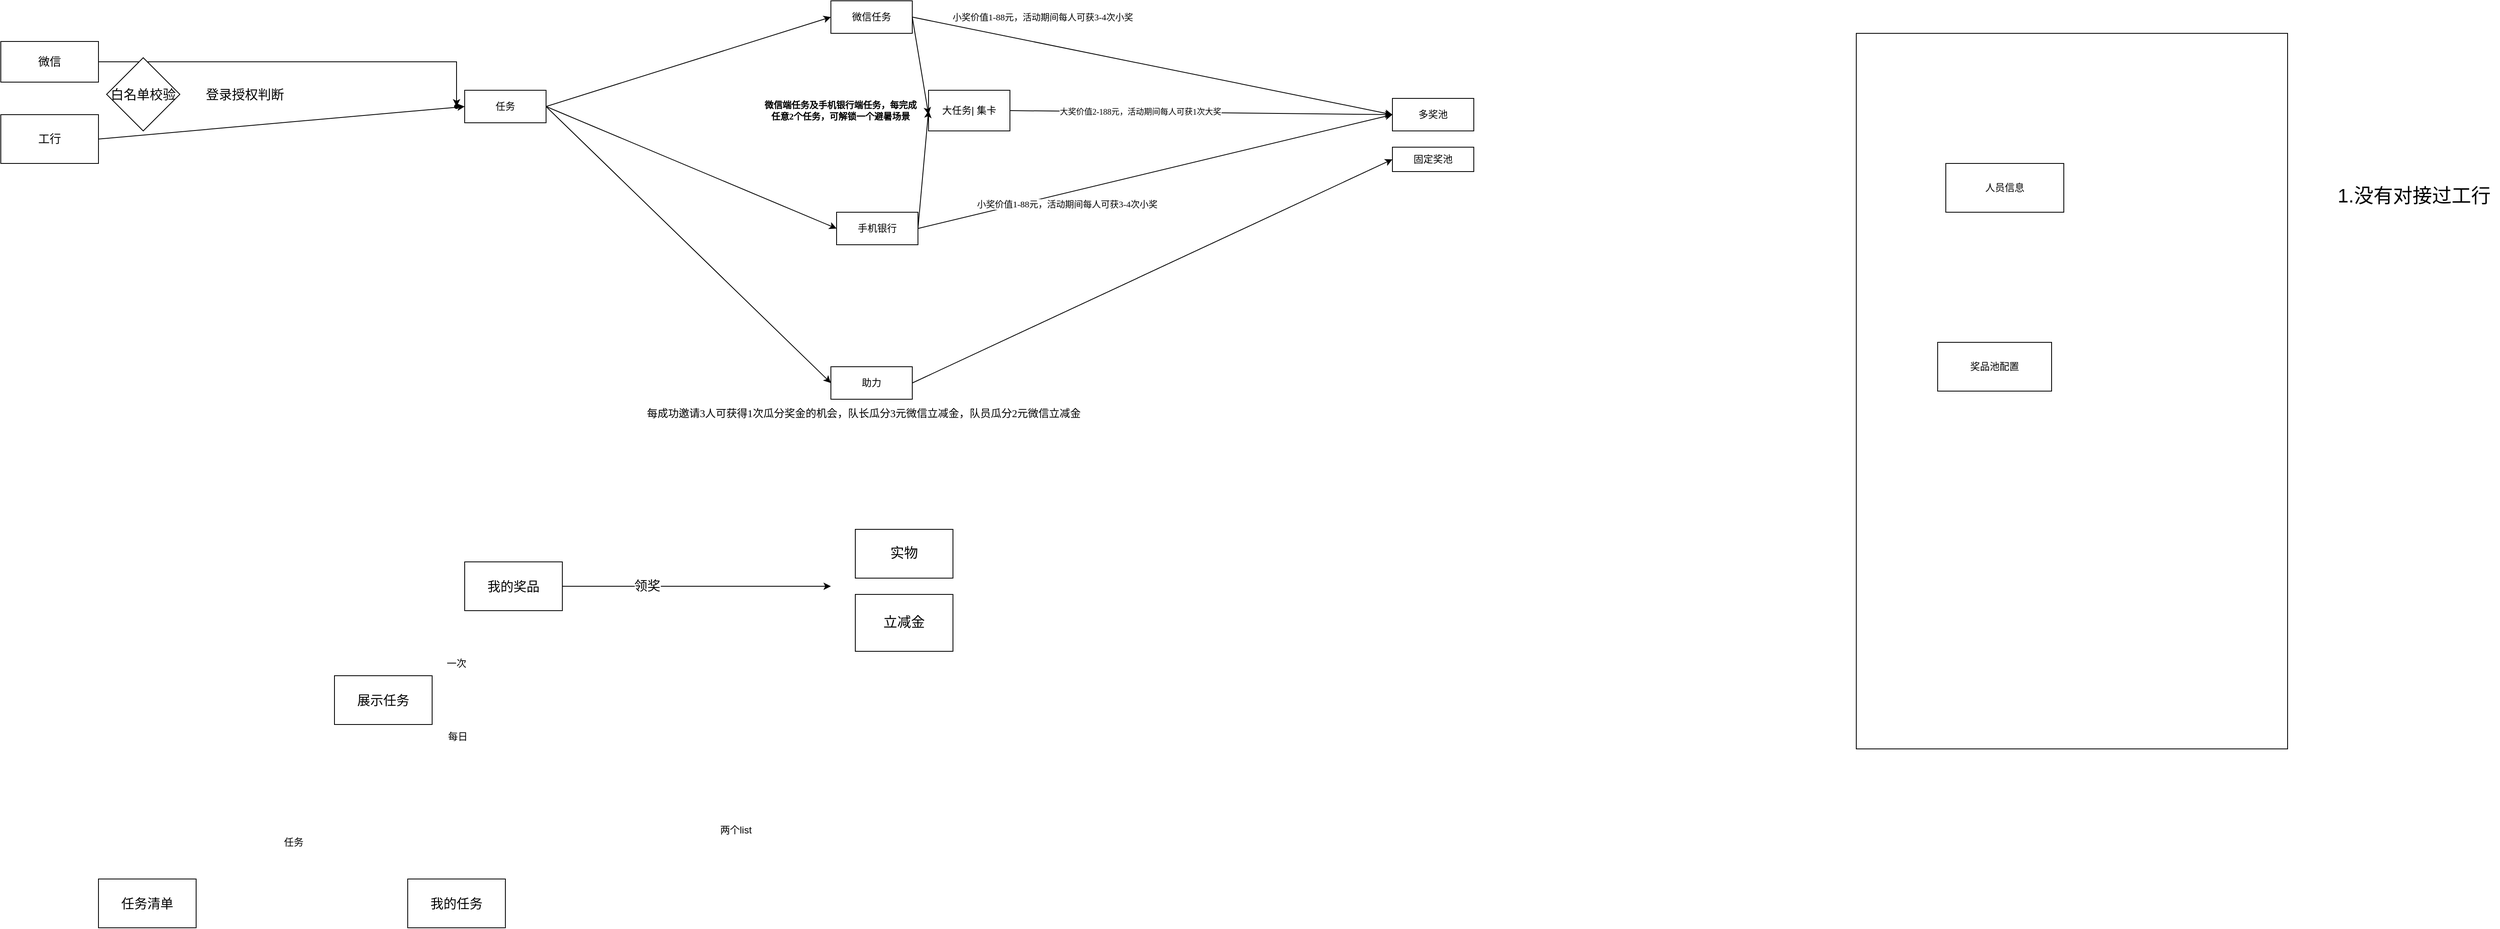 <mxfile version="20.2.8" type="device"><diagram id="QtMX41afcN-MhoVhEo2v" name="第 1 页"><mxGraphModel dx="3076" dy="875" grid="1" gridSize="10" guides="1" tooltips="1" connect="1" arrows="1" fold="1" page="1" pageScale="1" pageWidth="827" pageHeight="1169" math="0" shadow="0"><root><mxCell id="0"/><mxCell id="1" parent="0"/><mxCell id="3W-9vqiFxLhaOtcyN3rz-25" value="" style="rounded=0;whiteSpace=wrap;html=1;" parent="1" vertex="1"><mxGeometry x="740" y="100" width="530" height="880" as="geometry"/></mxCell><mxCell id="3W-9vqiFxLhaOtcyN3rz-2" value="助力" style="rounded=0;whiteSpace=wrap;html=1;" parent="1" vertex="1"><mxGeometry x="-520" y="510" width="100" height="40" as="geometry"/></mxCell><mxCell id="3W-9vqiFxLhaOtcyN3rz-3" value="任务" style="rounded=0;whiteSpace=wrap;html=1;" parent="1" vertex="1"><mxGeometry x="-970" y="170" width="100" height="40" as="geometry"/></mxCell><mxCell id="3W-9vqiFxLhaOtcyN3rz-5" value="微信任务" style="rounded=0;whiteSpace=wrap;html=1;" parent="1" vertex="1"><mxGeometry x="-520" y="60" width="100" height="40" as="geometry"/></mxCell><mxCell id="3W-9vqiFxLhaOtcyN3rz-6" value="手机银行" style="rounded=0;whiteSpace=wrap;html=1;" parent="1" vertex="1"><mxGeometry x="-513" y="320" width="100" height="40" as="geometry"/></mxCell><mxCell id="3W-9vqiFxLhaOtcyN3rz-9" value="奖品池配置" style="rounded=0;whiteSpace=wrap;html=1;" parent="1" vertex="1"><mxGeometry x="840" y="480" width="140" height="60" as="geometry"/></mxCell><mxCell id="3W-9vqiFxLhaOtcyN3rz-12" value="大任务| 集卡" style="rounded=0;whiteSpace=wrap;html=1;" parent="1" vertex="1"><mxGeometry x="-400" y="170" width="100" height="50" as="geometry"/></mxCell><mxCell id="3W-9vqiFxLhaOtcyN3rz-16" value="固定奖池" style="rounded=0;whiteSpace=wrap;html=1;" parent="1" vertex="1"><mxGeometry x="170" y="240" width="100" height="30" as="geometry"/></mxCell><mxCell id="3W-9vqiFxLhaOtcyN3rz-17" value="多奖池" style="rounded=0;whiteSpace=wrap;html=1;" parent="1" vertex="1"><mxGeometry x="170" y="180" width="100" height="40" as="geometry"/></mxCell><mxCell id="3W-9vqiFxLhaOtcyN3rz-24" value="人员信息" style="rounded=0;whiteSpace=wrap;html=1;" parent="1" vertex="1"><mxGeometry x="850" y="260" width="145" height="60" as="geometry"/></mxCell><mxCell id="3W-9vqiFxLhaOtcyN3rz-26" value="&lt;font style=&quot;font-size: 24px;&quot;&gt;1.没有对接过工行&lt;/font&gt;" style="text;html=1;align=center;verticalAlign=middle;resizable=0;points=[];autosize=1;strokeColor=none;fillColor=none;" parent="1" vertex="1"><mxGeometry x="1320" y="280" width="210" height="40" as="geometry"/></mxCell><mxCell id="3W-9vqiFxLhaOtcyN3rz-30" value="" style="endArrow=classic;html=1;rounded=0;fontSize=24;exitX=1;exitY=0.5;exitDx=0;exitDy=0;entryX=0;entryY=0.5;entryDx=0;entryDy=0;" parent="1" source="3W-9vqiFxLhaOtcyN3rz-3" target="3W-9vqiFxLhaOtcyN3rz-5" edge="1"><mxGeometry width="50" height="50" relative="1" as="geometry"><mxPoint x="-540" y="260" as="sourcePoint"/><mxPoint x="-350" y="100" as="targetPoint"/></mxGeometry></mxCell><mxCell id="3W-9vqiFxLhaOtcyN3rz-33" value="" style="endArrow=classic;html=1;rounded=0;fontSize=24;exitX=1;exitY=0.5;exitDx=0;exitDy=0;entryX=0;entryY=0.5;entryDx=0;entryDy=0;" parent="1" source="3W-9vqiFxLhaOtcyN3rz-3" target="3W-9vqiFxLhaOtcyN3rz-6" edge="1"><mxGeometry width="50" height="50" relative="1" as="geometry"><mxPoint x="-840" y="270" as="sourcePoint"/><mxPoint x="-340" y="110" as="targetPoint"/></mxGeometry></mxCell><mxCell id="3W-9vqiFxLhaOtcyN3rz-35" value="" style="endArrow=classic;html=1;rounded=0;fontSize=24;entryX=0;entryY=0.5;entryDx=0;entryDy=0;exitX=1;exitY=0.5;exitDx=0;exitDy=0;" parent="1" source="3W-9vqiFxLhaOtcyN3rz-3" target="3W-9vqiFxLhaOtcyN3rz-2" edge="1"><mxGeometry width="50" height="50" relative="1" as="geometry"><mxPoint x="-840" y="270" as="sourcePoint"/><mxPoint x="-340" y="200" as="targetPoint"/></mxGeometry></mxCell><mxCell id="3W-9vqiFxLhaOtcyN3rz-44" value="" style="endArrow=classic;html=1;rounded=0;fontSize=11;exitX=1;exitY=0.5;exitDx=0;exitDy=0;entryX=0;entryY=0.5;entryDx=0;entryDy=0;" parent="1" source="3W-9vqiFxLhaOtcyN3rz-5" target="3W-9vqiFxLhaOtcyN3rz-17" edge="1"><mxGeometry relative="1" as="geometry"><mxPoint x="-20" y="160.0" as="sourcePoint"/><mxPoint x="300" y="220" as="targetPoint"/></mxGeometry></mxCell><mxCell id="3W-9vqiFxLhaOtcyN3rz-45" value="&lt;font style=&quot;font-family: 微软雅黑;&quot; face=&quot;微软雅黑&quot;&gt;小奖价值&lt;/font&gt;&lt;font style=&quot;font-family: 微软雅黑;&quot; face=&quot;微软雅黑&quot;&gt;1-88元，活动期间每人可获3-4次小奖&lt;/font&gt;" style="edgeLabel;resizable=0;html=1;align=center;verticalAlign=middle;fontSize=11;" parent="3W-9vqiFxLhaOtcyN3rz-44" connectable="0" vertex="1"><mxGeometry relative="1" as="geometry"><mxPoint x="-135" y="-60" as="offset"/></mxGeometry></mxCell><mxCell id="3W-9vqiFxLhaOtcyN3rz-48" value="" style="endArrow=classic;html=1;rounded=0;fontSize=11;exitX=1;exitY=0.5;exitDx=0;exitDy=0;entryX=0;entryY=0.5;entryDx=0;entryDy=0;" parent="1" source="3W-9vqiFxLhaOtcyN3rz-12" target="3W-9vqiFxLhaOtcyN3rz-17" edge="1"><mxGeometry relative="1" as="geometry"><mxPoint x="-240" y="110" as="sourcePoint"/><mxPoint x="300" y="220" as="targetPoint"/></mxGeometry></mxCell><mxCell id="3W-9vqiFxLhaOtcyN3rz-49" value="&lt;p class=&quot;MsoNormal&quot; style=&quot;font-size: 10px;&quot;&gt;&lt;span style=&quot;font-family: 微软雅黑; font-size: 10px;&quot;&gt;&lt;font face=&quot;微软雅黑&quot; style=&quot;font-size: 10px;&quot;&gt;大奖价值&lt;/font&gt;&lt;font face=&quot;微软雅黑&quot; style=&quot;font-size: 10px;&quot;&gt;2-188元，活动期间每人可获1次大奖&lt;/font&gt;&lt;/span&gt;&lt;/p&gt;" style="edgeLabel;resizable=0;html=1;align=center;verticalAlign=middle;fontSize=10;" parent="3W-9vqiFxLhaOtcyN3rz-48" connectable="0" vertex="1"><mxGeometry relative="1" as="geometry"><mxPoint x="-75" y="-2" as="offset"/></mxGeometry></mxCell><mxCell id="3W-9vqiFxLhaOtcyN3rz-50" value="" style="endArrow=classic;html=1;rounded=0;fontSize=11;entryX=0;entryY=0.5;entryDx=0;entryDy=0;exitX=1;exitY=0.5;exitDx=0;exitDy=0;" parent="1" source="3W-9vqiFxLhaOtcyN3rz-6" target="3W-9vqiFxLhaOtcyN3rz-17" edge="1"><mxGeometry relative="1" as="geometry"><mxPoint x="-240" y="110" as="sourcePoint"/><mxPoint x="330" y="310" as="targetPoint"/></mxGeometry></mxCell><mxCell id="3W-9vqiFxLhaOtcyN3rz-51" value="&lt;font style=&quot;font-family: 微软雅黑;&quot; face=&quot;微软雅黑&quot;&gt;小奖价值&lt;/font&gt;&lt;font style=&quot;font-family: 微软雅黑;&quot; face=&quot;微软雅黑&quot;&gt;1-88元，活动期间每人可获3-4次小奖&lt;/font&gt;" style="edgeLabel;resizable=0;html=1;align=center;verticalAlign=middle;fontSize=11;" parent="3W-9vqiFxLhaOtcyN3rz-50" connectable="0" vertex="1"><mxGeometry relative="1" as="geometry"><mxPoint x="-109" y="40" as="offset"/></mxGeometry></mxCell><mxCell id="3W-9vqiFxLhaOtcyN3rz-54" value="" style="endArrow=classic;html=1;rounded=0;fontSize=10;exitX=1;exitY=0.5;exitDx=0;exitDy=0;entryX=0;entryY=0.5;entryDx=0;entryDy=0;" parent="1" source="3W-9vqiFxLhaOtcyN3rz-6" target="3W-9vqiFxLhaOtcyN3rz-12" edge="1"><mxGeometry width="50" height="50" relative="1" as="geometry"><mxPoint x="-320" y="280" as="sourcePoint"/><mxPoint x="-440" y="200" as="targetPoint"/></mxGeometry></mxCell><mxCell id="3W-9vqiFxLhaOtcyN3rz-55" value="" style="endArrow=classic;html=1;rounded=0;fontSize=10;exitX=1;exitY=0.5;exitDx=0;exitDy=0;" parent="1" source="3W-9vqiFxLhaOtcyN3rz-5" edge="1"><mxGeometry width="50" height="50" relative="1" as="geometry"><mxPoint x="-439.8" y="328.68" as="sourcePoint"/><mxPoint x="-400" y="200" as="targetPoint"/></mxGeometry></mxCell><mxCell id="3W-9vqiFxLhaOtcyN3rz-56" value="" style="endArrow=classic;html=1;rounded=0;fontSize=10;exitX=1;exitY=0.5;exitDx=0;exitDy=0;entryX=0;entryY=0.5;entryDx=0;entryDy=0;" parent="1" source="3W-9vqiFxLhaOtcyN3rz-2" target="3W-9vqiFxLhaOtcyN3rz-16" edge="1"><mxGeometry width="50" height="50" relative="1" as="geometry"><mxPoint x="-370" y="560" as="sourcePoint"/><mxPoint x="-320" y="510" as="targetPoint"/></mxGeometry></mxCell><mxCell id="3W-9vqiFxLhaOtcyN3rz-57" value="&lt;p class=&quot;MsoNormal&quot;&gt;&lt;b style=&quot;font-size: 11px;&quot;&gt;&lt;span style=&quot;font-family: 微软雅黑;&quot;&gt;&lt;font style=&quot;font-size: 11px;&quot; face=&quot;微软雅黑&quot;&gt;微信端任务及手机银行端任务，每完成任意&lt;/font&gt;&lt;font style=&quot;font-size: 11px;&quot; face=&quot;微软雅黑&quot;&gt;2个任务，可解锁一个避暑场景&lt;/font&gt;&lt;/span&gt;&lt;/b&gt;&lt;/p&gt;" style="text;html=1;strokeColor=none;fillColor=none;align=center;verticalAlign=middle;whiteSpace=wrap;rounded=0;fontSize=10;" parent="1" vertex="1"><mxGeometry x="-603" y="140" width="190" height="110" as="geometry"/></mxCell><mxCell id="3W-9vqiFxLhaOtcyN3rz-59" value="&lt;p style=&quot;font-size: 13px;&quot; class=&quot;MsoNormal&quot;&gt;&lt;span&gt;&lt;font style=&quot;font-size: 13px;&quot; face=&quot;微软雅黑&quot;&gt;每成功邀请&lt;/font&gt;&lt;font style=&quot;font-size: 13px;&quot; face=&quot;微软雅黑&quot;&gt;3人可获得1次瓜分奖金的机会，队长瓜分3元微信立减金，队员瓜分2元微信立减金&lt;/font&gt;&lt;/span&gt;&lt;/p&gt;" style="text;whiteSpace=wrap;html=1;fontSize=11;" parent="1" vertex="1"><mxGeometry x="-748" y="540" width="570" height="50" as="geometry"/></mxCell><mxCell id="3W-9vqiFxLhaOtcyN3rz-74" value="" style="edgeStyle=orthogonalEdgeStyle;rounded=0;orthogonalLoop=1;jettySize=auto;html=1;fontSize=16;" parent="1" source="3W-9vqiFxLhaOtcyN3rz-60" target="3W-9vqiFxLhaOtcyN3rz-73" edge="1"><mxGeometry relative="1" as="geometry"/></mxCell><mxCell id="3W-9vqiFxLhaOtcyN3rz-60" value="&lt;font style=&quot;font-size: 14px;&quot;&gt;微信&lt;/font&gt;" style="rounded=0;whiteSpace=wrap;html=1;fontSize=11;" parent="1" vertex="1"><mxGeometry x="-1540" y="110" width="120" height="50" as="geometry"/></mxCell><mxCell id="3W-9vqiFxLhaOtcyN3rz-67" value="&lt;span style=&quot;font-size: 14px;&quot;&gt;工行&lt;/span&gt;" style="rounded=0;whiteSpace=wrap;html=1;fontSize=13;" parent="1" vertex="1"><mxGeometry x="-1540" y="200" width="120" height="60" as="geometry"/></mxCell><mxCell id="3W-9vqiFxLhaOtcyN3rz-68" value="" style="endArrow=classic;html=1;rounded=0;fontSize=13;entryX=0;entryY=0.5;entryDx=0;entryDy=0;exitX=1;exitY=0.5;exitDx=0;exitDy=0;" parent="1" source="3W-9vqiFxLhaOtcyN3rz-67" target="3W-9vqiFxLhaOtcyN3rz-3" edge="1"><mxGeometry width="50" height="50" relative="1" as="geometry"><mxPoint x="-1270" y="220" as="sourcePoint"/><mxPoint x="-1220" y="170" as="targetPoint"/></mxGeometry></mxCell><mxCell id="3W-9vqiFxLhaOtcyN3rz-70" value="&lt;font style=&quot;font-size: 16px;&quot;&gt;登录授权判断&lt;/font&gt;" style="text;html=1;strokeColor=none;fillColor=none;align=center;verticalAlign=middle;whiteSpace=wrap;rounded=0;fontSize=13;" parent="1" vertex="1"><mxGeometry x="-1295" y="150" width="110" height="50" as="geometry"/></mxCell><mxCell id="3W-9vqiFxLhaOtcyN3rz-73" value="" style="shape=waypoint;sketch=0;size=6;pointerEvents=1;points=[];fillColor=default;resizable=0;rotatable=0;perimeter=centerPerimeter;snapToPoint=1;fontSize=11;rounded=0;" parent="1" vertex="1"><mxGeometry x="-1000" y="170" width="40" height="40" as="geometry"/></mxCell><mxCell id="3W-9vqiFxLhaOtcyN3rz-75" value="白名单校验" style="rhombus;whiteSpace=wrap;html=1;fontSize=16;" parent="1" vertex="1"><mxGeometry x="-1410" y="130" width="90" height="90" as="geometry"/></mxCell><mxCell id="3W-9vqiFxLhaOtcyN3rz-76" value="我的奖品" style="rounded=0;whiteSpace=wrap;html=1;fontSize=16;" parent="1" vertex="1"><mxGeometry x="-970" y="750" width="120" height="60" as="geometry"/></mxCell><mxCell id="3W-9vqiFxLhaOtcyN3rz-77" value="" style="endArrow=classic;html=1;rounded=0;fontSize=16;exitX=1;exitY=0.5;exitDx=0;exitDy=0;" parent="1" source="3W-9vqiFxLhaOtcyN3rz-76" edge="1"><mxGeometry width="50" height="50" relative="1" as="geometry"><mxPoint x="-240" y="500" as="sourcePoint"/><mxPoint x="-520" y="780" as="targetPoint"/></mxGeometry></mxCell><mxCell id="3W-9vqiFxLhaOtcyN3rz-78" value="领奖" style="edgeLabel;html=1;align=center;verticalAlign=middle;resizable=0;points=[];fontSize=16;" parent="3W-9vqiFxLhaOtcyN3rz-77" vertex="1" connectable="0"><mxGeometry x="-0.371" y="1" relative="1" as="geometry"><mxPoint as="offset"/></mxGeometry></mxCell><mxCell id="3W-9vqiFxLhaOtcyN3rz-79" value="实物" style="rounded=0;whiteSpace=wrap;html=1;fontSize=17;" parent="1" vertex="1"><mxGeometry x="-490" y="710" width="120" height="60" as="geometry"/></mxCell><mxCell id="3W-9vqiFxLhaOtcyN3rz-80" value="立减金" style="rounded=0;whiteSpace=wrap;html=1;fontSize=17;" parent="1" vertex="1"><mxGeometry x="-490" y="790" width="120" height="70" as="geometry"/></mxCell><mxCell id="7UTk6j5lK9U1c8WSW-Yh-1" value="任务清单" style="rounded=0;whiteSpace=wrap;html=1;fontSize=16;" vertex="1" parent="1"><mxGeometry x="-1420" y="1140" width="120" height="60" as="geometry"/></mxCell><mxCell id="7UTk6j5lK9U1c8WSW-Yh-2" value="我的任务" style="rounded=0;whiteSpace=wrap;html=1;fontSize=16;" vertex="1" parent="1"><mxGeometry x="-1040" y="1140" width="120" height="60" as="geometry"/></mxCell><mxCell id="7UTk6j5lK9U1c8WSW-Yh-4" value="任务" style="text;html=1;strokeColor=none;fillColor=none;align=center;verticalAlign=middle;whiteSpace=wrap;rounded=0;" vertex="1" parent="1"><mxGeometry x="-1210" y="1080" width="60" height="30" as="geometry"/></mxCell><mxCell id="7UTk6j5lK9U1c8WSW-Yh-5" value="展示任务" style="rounded=0;whiteSpace=wrap;html=1;fontSize=16;" vertex="1" parent="1"><mxGeometry x="-1130" y="890" width="120" height="60" as="geometry"/></mxCell><mxCell id="7UTk6j5lK9U1c8WSW-Yh-6" value="一次" style="text;html=1;strokeColor=none;fillColor=none;align=center;verticalAlign=middle;whiteSpace=wrap;rounded=0;" vertex="1" parent="1"><mxGeometry x="-1010" y="860" width="60" height="30" as="geometry"/></mxCell><mxCell id="7UTk6j5lK9U1c8WSW-Yh-7" value="&amp;nbsp;每日" style="text;html=1;strokeColor=none;fillColor=none;align=center;verticalAlign=middle;whiteSpace=wrap;rounded=0;" vertex="1" parent="1"><mxGeometry x="-1010" y="950" width="60" height="30" as="geometry"/></mxCell><mxCell id="7UTk6j5lK9U1c8WSW-Yh-8" value="两个list&amp;nbsp;" style="text;html=1;strokeColor=none;fillColor=none;align=center;verticalAlign=middle;whiteSpace=wrap;rounded=0;" vertex="1" parent="1"><mxGeometry x="-710" y="1060" width="150" height="40" as="geometry"/></mxCell></root></mxGraphModel></diagram></mxfile>